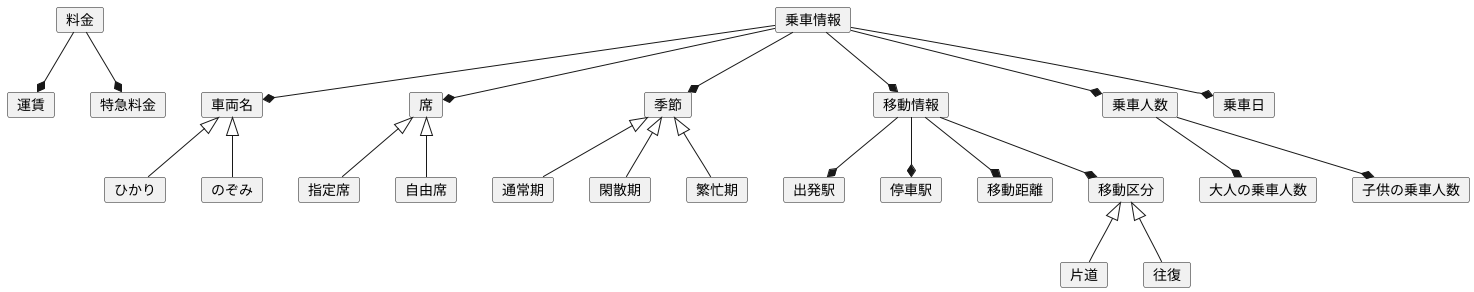 @startuml
card 料金
    card 運賃
    card 特急料金
料金 --* 運賃
料金 --* 特急料金

card 乗車情報
    card 車両名
        card ひかり
        card のぞみ
    card 席
        card 指定席
        card 自由席
    card 季節
        card 通常期
        card 閑散期
        card 繁忙期
    card 移動情報
        card 出発駅
        card 停車駅
        card 移動距離
        card 移動区分
            card 片道
            card 往復
    card 乗車人数
        card 大人の乗車人数
        card 子供の乗車人数
    card 乗車日

乗車情報 --* 車両名
乗車情報 --* 席
乗車情報 --* 季節
乗車情報 --* 移動情報
乗車情報 --* 乗車人数
乗車情報 --* 乗車日
車両名 <|-- ひかり
車両名 <|-- のぞみ
席 <|-- 指定席
席 <|-- 自由席
季節 <|-- 通常期
季節 <|-- 閑散期
季節 <|-- 繁忙期
移動情報 --* 出発駅
移動情報 --* 停車駅
移動情報 --* 移動距離
移動情報 --* 移動区分
移動区分 <|-- 片道
移動区分 <|-- 往復
乗車人数 --* 大人の乗車人数
乗車人数 --* 子供の乗車人数
@enduml

